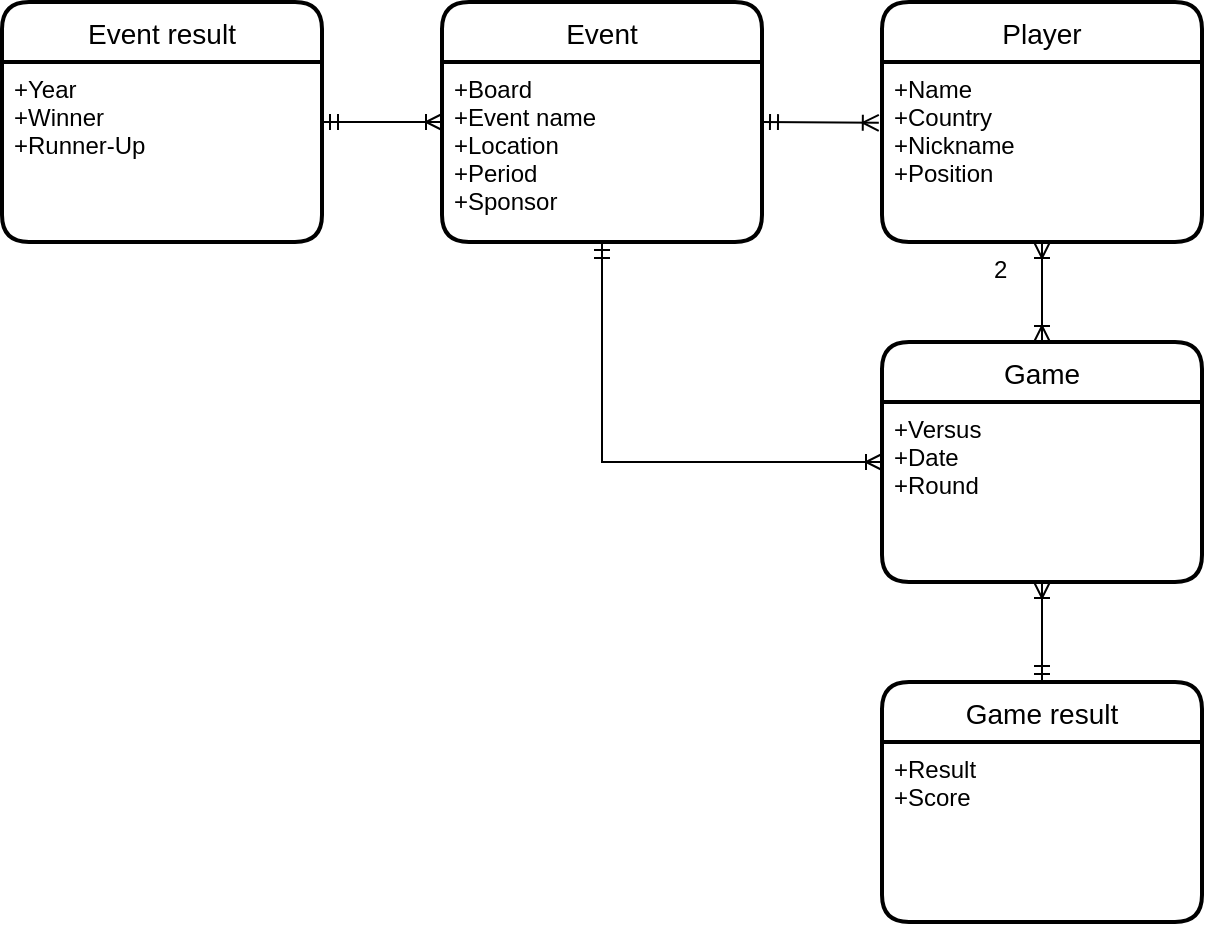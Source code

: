 <mxfile version="17.4.6" type="device" pages="2"><diagram id="_Rdcwujugox-WT3yPlry" name="Page-1"><mxGraphModel dx="1108" dy="450" grid="1" gridSize="10" guides="1" tooltips="1" connect="1" arrows="1" fold="1" page="1" pageScale="1" pageWidth="827" pageHeight="1169" background="none" math="0" shadow="0"><root><mxCell id="0"/><mxCell id="1" parent="0"/><mxCell id="Av1cnG8Iw52a4fiLnlir-1" value="Player" style="swimlane;childLayout=stackLayout;horizontal=1;startSize=30;horizontalStack=0;rounded=1;fontSize=14;fontStyle=0;strokeWidth=2;resizeParent=0;resizeLast=1;shadow=0;dashed=0;align=center;" parent="1" vertex="1"><mxGeometry x="450" y="40" width="160" height="120" as="geometry"/></mxCell><mxCell id="Av1cnG8Iw52a4fiLnlir-2" value="+Name&#10;+Country&#10;+Nickname&#10;+Position" style="align=left;strokeColor=none;fillColor=none;spacingLeft=4;fontSize=12;verticalAlign=top;resizable=0;rotatable=0;part=1;" parent="Av1cnG8Iw52a4fiLnlir-1" vertex="1"><mxGeometry y="30" width="160" height="90" as="geometry"/></mxCell><mxCell id="Av1cnG8Iw52a4fiLnlir-3" value="Game" style="swimlane;childLayout=stackLayout;horizontal=1;startSize=30;horizontalStack=0;rounded=1;fontSize=14;fontStyle=0;strokeWidth=2;resizeParent=0;resizeLast=1;shadow=0;dashed=0;align=center;" parent="1" vertex="1"><mxGeometry x="450" y="210" width="160" height="120" as="geometry"/></mxCell><mxCell id="Av1cnG8Iw52a4fiLnlir-4" value="+Versus&#10;+Date&#10;+Round" style="align=left;strokeColor=none;fillColor=none;spacingLeft=4;fontSize=12;verticalAlign=top;resizable=0;rotatable=0;part=1;" parent="Av1cnG8Iw52a4fiLnlir-3" vertex="1"><mxGeometry y="30" width="160" height="90" as="geometry"/></mxCell><mxCell id="Av1cnG8Iw52a4fiLnlir-10" value="Game result" style="swimlane;childLayout=stackLayout;horizontal=1;startSize=30;horizontalStack=0;rounded=1;fontSize=14;fontStyle=0;strokeWidth=2;resizeParent=0;resizeLast=1;shadow=0;dashed=0;align=center;" parent="1" vertex="1"><mxGeometry x="450" y="380" width="160" height="120" as="geometry"/></mxCell><mxCell id="Av1cnG8Iw52a4fiLnlir-11" value="+Result&#10;+Score" style="align=left;strokeColor=none;fillColor=none;spacingLeft=4;fontSize=12;verticalAlign=top;resizable=0;rotatable=0;part=1;" parent="Av1cnG8Iw52a4fiLnlir-10" vertex="1"><mxGeometry y="30" width="160" height="90" as="geometry"/></mxCell><mxCell id="Av1cnG8Iw52a4fiLnlir-12" value="Event" style="swimlane;childLayout=stackLayout;horizontal=1;startSize=30;horizontalStack=0;rounded=1;fontSize=14;fontStyle=0;strokeWidth=2;resizeParent=0;resizeLast=1;shadow=0;dashed=0;align=center;" parent="1" vertex="1"><mxGeometry x="230" y="40" width="160" height="120" as="geometry"/></mxCell><mxCell id="Av1cnG8Iw52a4fiLnlir-13" value="+Board&#10;+Event name&#10;+Location&#10;+Period&#10;+Sponsor" style="align=left;strokeColor=none;fillColor=none;spacingLeft=4;fontSize=12;verticalAlign=top;resizable=0;rotatable=0;part=1;" parent="Av1cnG8Iw52a4fiLnlir-12" vertex="1"><mxGeometry y="30" width="160" height="90" as="geometry"/></mxCell><mxCell id="Av1cnG8Iw52a4fiLnlir-14" value="Event result" style="swimlane;childLayout=stackLayout;horizontal=1;startSize=30;horizontalStack=0;rounded=1;fontSize=14;fontStyle=0;strokeWidth=2;resizeParent=0;resizeLast=1;shadow=0;dashed=0;align=center;" parent="1" vertex="1"><mxGeometry x="10" y="40" width="160" height="120" as="geometry"/></mxCell><mxCell id="Av1cnG8Iw52a4fiLnlir-15" value="+Year&#10;+Winner&#10;+Runner-Up" style="align=left;strokeColor=none;fillColor=none;spacingLeft=4;fontSize=12;verticalAlign=top;resizable=0;rotatable=0;part=1;" parent="Av1cnG8Iw52a4fiLnlir-14" vertex="1"><mxGeometry y="30" width="160" height="90" as="geometry"/></mxCell><mxCell id="Av1cnG8Iw52a4fiLnlir-18" value="" style="edgeStyle=entityRelationEdgeStyle;fontSize=12;html=1;endArrow=ERoneToMany;startArrow=ERmandOne;rounded=0;entryX=0.5;entryY=1;entryDx=0;entryDy=0;exitX=0.5;exitY=0;exitDx=0;exitDy=0;strokeColor=none;" parent="1" source="Av1cnG8Iw52a4fiLnlir-10" target="Av1cnG8Iw52a4fiLnlir-4" edge="1"><mxGeometry width="100" height="100" relative="1" as="geometry"><mxPoint x="310" y="290" as="sourcePoint"/><mxPoint x="400" y="290" as="targetPoint"/></mxGeometry></mxCell><mxCell id="Av1cnG8Iw52a4fiLnlir-19" value="" style="fontSize=12;html=1;endArrow=ERoneToMany;startArrow=ERmandOne;rounded=0;strokeColor=default;verticalAlign=middle;horizontal=1;entryX=0.5;entryY=1;entryDx=0;entryDy=0;exitX=0.5;exitY=0;exitDx=0;exitDy=0;" parent="1" source="Av1cnG8Iw52a4fiLnlir-10" target="Av1cnG8Iw52a4fiLnlir-4" edge="1"><mxGeometry width="100" height="100" relative="1" as="geometry"><mxPoint x="230" y="432.353" as="sourcePoint"/><mxPoint x="290" y="290" as="targetPoint"/></mxGeometry></mxCell><mxCell id="Av1cnG8Iw52a4fiLnlir-20" value="" style="fontSize=12;html=1;endArrow=ERoneToMany;startArrow=ERoneToMany;rounded=0;strokeColor=default;entryX=0.5;entryY=1;entryDx=0;entryDy=0;exitX=0.5;exitY=0;exitDx=0;exitDy=0;" parent="1" source="Av1cnG8Iw52a4fiLnlir-3" target="Av1cnG8Iw52a4fiLnlir-2" edge="1"><mxGeometry width="100" height="100" relative="1" as="geometry"><mxPoint x="310" y="290" as="sourcePoint"/><mxPoint x="410" y="190" as="targetPoint"/></mxGeometry></mxCell><mxCell id="Av1cnG8Iw52a4fiLnlir-21" value="" style="fontSize=12;html=1;endArrow=ERoneToMany;startArrow=ERmandOne;rounded=0;strokeColor=default;entryX=-0.01;entryY=0.338;entryDx=0;entryDy=0;entryPerimeter=0;" parent="1" target="Av1cnG8Iw52a4fiLnlir-2" edge="1"><mxGeometry width="100" height="100" relative="1" as="geometry"><mxPoint x="390" y="100" as="sourcePoint"/><mxPoint x="420" y="115" as="targetPoint"/></mxGeometry></mxCell><mxCell id="Av1cnG8Iw52a4fiLnlir-22" value="" style="fontSize=12;html=1;endArrow=ERoneToMany;startArrow=ERmandOne;rounded=0;strokeColor=default;" parent="1" edge="1"><mxGeometry width="100" height="100" relative="1" as="geometry"><mxPoint x="170" y="100" as="sourcePoint"/><mxPoint x="230" y="100" as="targetPoint"/></mxGeometry></mxCell><mxCell id="Av1cnG8Iw52a4fiLnlir-23" value="2" style="text;strokeColor=none;fillColor=none;spacingLeft=4;spacingRight=4;overflow=hidden;rotatable=0;points=[[0,0.5],[1,0.5]];portConstraint=eastwest;fontSize=12;" parent="1" vertex="1"><mxGeometry x="500" y="160" width="40" height="30" as="geometry"/></mxCell><mxCell id="Av1cnG8Iw52a4fiLnlir-24" value="" style="fontSize=12;html=1;endArrow=ERoneToMany;startArrow=ERmandOne;rounded=0;strokeColor=default;exitX=0.5;exitY=1;exitDx=0;exitDy=0;edgeStyle=orthogonalEdgeStyle;entryX=0;entryY=0.5;entryDx=0;entryDy=0;" parent="1" source="Av1cnG8Iw52a4fiLnlir-13" target="Av1cnG8Iw52a4fiLnlir-3" edge="1"><mxGeometry width="100" height="100" relative="1" as="geometry"><mxPoint x="310" y="290" as="sourcePoint"/><mxPoint x="310" y="300" as="targetPoint"/></mxGeometry></mxCell></root></mxGraphModel></diagram><diagram id="TTGKBb5my2imLA6kCFBj" name="Page-2"><mxGraphModel dx="1583" dy="643" grid="1" gridSize="10" guides="1" tooltips="1" connect="1" arrows="1" fold="1" page="1" pageScale="1" pageWidth="827" pageHeight="1169" math="0" shadow="0"><root><mxCell id="0"/><mxCell id="1" parent="0"/><mxCell id="MxFogXABparuhC2b75MA-1" value="Players" style="shape=table;startSize=30;container=1;collapsible=1;childLayout=tableLayout;fixedRows=1;rowLines=0;fontStyle=1;align=center;resizeLast=1;" vertex="1" parent="1"><mxGeometry x="500" y="50" width="190" height="190" as="geometry"><mxRectangle x="500" y="50" width="80" height="30" as="alternateBounds"/></mxGeometry></mxCell><mxCell id="MxFogXABparuhC2b75MA-2" value="" style="shape=tableRow;horizontal=0;startSize=0;swimlaneHead=0;swimlaneBody=0;fillColor=none;collapsible=0;dropTarget=0;points=[[0,0.5],[1,0.5]];portConstraint=eastwest;top=0;left=0;right=0;bottom=1;" vertex="1" parent="MxFogXABparuhC2b75MA-1"><mxGeometry y="30" width="190" height="30" as="geometry"/></mxCell><mxCell id="MxFogXABparuhC2b75MA-3" value="PK" style="shape=partialRectangle;connectable=0;fillColor=none;top=0;left=0;bottom=0;right=0;fontStyle=1;overflow=hidden;" vertex="1" parent="MxFogXABparuhC2b75MA-2"><mxGeometry width="60" height="30" as="geometry"><mxRectangle width="60" height="30" as="alternateBounds"/></mxGeometry></mxCell><mxCell id="MxFogXABparuhC2b75MA-4" value="Name(String)" style="shape=partialRectangle;connectable=0;fillColor=none;top=0;left=0;bottom=0;right=0;align=left;spacingLeft=6;fontStyle=5;overflow=hidden;" vertex="1" parent="MxFogXABparuhC2b75MA-2"><mxGeometry x="60" width="130" height="30" as="geometry"><mxRectangle width="130" height="30" as="alternateBounds"/></mxGeometry></mxCell><mxCell id="MxFogXABparuhC2b75MA-5" value="" style="shape=tableRow;horizontal=0;startSize=0;swimlaneHead=0;swimlaneBody=0;fillColor=none;collapsible=0;dropTarget=0;points=[[0,0.5],[1,0.5]];portConstraint=eastwest;top=0;left=0;right=0;bottom=0;" vertex="1" parent="MxFogXABparuhC2b75MA-1"><mxGeometry y="60" width="190" height="30" as="geometry"/></mxCell><mxCell id="MxFogXABparuhC2b75MA-6" value="" style="shape=partialRectangle;connectable=0;fillColor=none;top=0;left=0;bottom=0;right=0;editable=1;overflow=hidden;" vertex="1" parent="MxFogXABparuhC2b75MA-5"><mxGeometry width="60" height="30" as="geometry"><mxRectangle width="60" height="30" as="alternateBounds"/></mxGeometry></mxCell><mxCell id="MxFogXABparuhC2b75MA-7" value="Country(String)" style="shape=partialRectangle;connectable=0;fillColor=none;top=0;left=0;bottom=0;right=0;align=left;spacingLeft=6;overflow=hidden;" vertex="1" parent="MxFogXABparuhC2b75MA-5"><mxGeometry x="60" width="130" height="30" as="geometry"><mxRectangle width="130" height="30" as="alternateBounds"/></mxGeometry></mxCell><mxCell id="MxFogXABparuhC2b75MA-8" value="" style="shape=tableRow;horizontal=0;startSize=0;swimlaneHead=0;swimlaneBody=0;fillColor=none;collapsible=0;dropTarget=0;points=[[0,0.5],[1,0.5]];portConstraint=eastwest;top=0;left=0;right=0;bottom=0;" vertex="1" parent="MxFogXABparuhC2b75MA-1"><mxGeometry y="90" width="190" height="30" as="geometry"/></mxCell><mxCell id="MxFogXABparuhC2b75MA-9" value="" style="shape=partialRectangle;connectable=0;fillColor=none;top=0;left=0;bottom=0;right=0;editable=1;overflow=hidden;" vertex="1" parent="MxFogXABparuhC2b75MA-8"><mxGeometry width="60" height="30" as="geometry"><mxRectangle width="60" height="30" as="alternateBounds"/></mxGeometry></mxCell><mxCell id="MxFogXABparuhC2b75MA-10" value="Nickname(String)" style="shape=partialRectangle;connectable=0;fillColor=none;top=0;left=0;bottom=0;right=0;align=left;spacingLeft=6;overflow=hidden;" vertex="1" parent="MxFogXABparuhC2b75MA-8"><mxGeometry x="60" width="130" height="30" as="geometry"><mxRectangle width="130" height="30" as="alternateBounds"/></mxGeometry></mxCell><mxCell id="MxFogXABparuhC2b75MA-11" value="" style="shape=tableRow;horizontal=0;startSize=0;swimlaneHead=0;swimlaneBody=0;fillColor=none;collapsible=0;dropTarget=0;points=[[0,0.5],[1,0.5]];portConstraint=eastwest;top=0;left=0;right=0;bottom=0;" vertex="1" parent="MxFogXABparuhC2b75MA-1"><mxGeometry y="120" width="190" height="30" as="geometry"/></mxCell><mxCell id="MxFogXABparuhC2b75MA-12" value="" style="shape=partialRectangle;connectable=0;fillColor=none;top=0;left=0;bottom=0;right=0;editable=1;overflow=hidden;" vertex="1" parent="MxFogXABparuhC2b75MA-11"><mxGeometry width="60" height="30" as="geometry"><mxRectangle width="60" height="30" as="alternateBounds"/></mxGeometry></mxCell><mxCell id="MxFogXABparuhC2b75MA-13" value="Position(Int)" style="shape=partialRectangle;connectable=0;fillColor=none;top=0;left=0;bottom=0;right=0;align=left;spacingLeft=6;overflow=hidden;" vertex="1" parent="MxFogXABparuhC2b75MA-11"><mxGeometry x="60" width="130" height="30" as="geometry"><mxRectangle width="130" height="30" as="alternateBounds"/></mxGeometry></mxCell><mxCell id="caNvFgbMIkK2kxJYzI7p-4" value="" style="shape=tableRow;horizontal=0;startSize=0;swimlaneHead=0;swimlaneBody=0;fillColor=none;collapsible=0;dropTarget=0;points=[[0,0.5],[1,0.5]];portConstraint=eastwest;top=0;left=0;right=0;bottom=0;" vertex="1" parent="MxFogXABparuhC2b75MA-1"><mxGeometry y="150" width="190" height="30" as="geometry"/></mxCell><mxCell id="caNvFgbMIkK2kxJYzI7p-5" value="" style="shape=partialRectangle;connectable=0;fillColor=none;top=0;left=0;bottom=0;right=0;editable=1;overflow=hidden;" vertex="1" parent="caNvFgbMIkK2kxJYzI7p-4"><mxGeometry width="60" height="30" as="geometry"><mxRectangle width="60" height="30" as="alternateBounds"/></mxGeometry></mxCell><mxCell id="caNvFgbMIkK2kxJYzI7p-6" value="ID(Int)" style="shape=partialRectangle;connectable=0;fillColor=none;top=0;left=0;bottom=0;right=0;align=left;spacingLeft=6;overflow=hidden;" vertex="1" parent="caNvFgbMIkK2kxJYzI7p-4"><mxGeometry x="60" width="130" height="30" as="geometry"><mxRectangle width="130" height="30" as="alternateBounds"/></mxGeometry></mxCell><mxCell id="cGBxWHu0pCa4OHHbGDls-1" value="Events" style="shape=table;startSize=30;container=1;collapsible=1;childLayout=tableLayout;fixedRows=1;rowLines=0;fontStyle=1;align=center;resizeLast=1;" vertex="1" parent="1"><mxGeometry x="224" y="45" width="190" height="200" as="geometry"/></mxCell><mxCell id="cGBxWHu0pCa4OHHbGDls-2" value="" style="shape=tableRow;horizontal=0;startSize=0;swimlaneHead=0;swimlaneBody=0;fillColor=none;collapsible=0;dropTarget=0;points=[[0,0.5],[1,0.5]];portConstraint=eastwest;top=0;left=0;right=0;bottom=1;" vertex="1" parent="cGBxWHu0pCa4OHHbGDls-1"><mxGeometry y="30" width="190" height="40" as="geometry"/></mxCell><mxCell id="cGBxWHu0pCa4OHHbGDls-3" value="PK, FK1" style="shape=partialRectangle;connectable=0;fillColor=none;top=0;left=0;bottom=0;right=0;fontStyle=1;overflow=hidden;" vertex="1" parent="cGBxWHu0pCa4OHHbGDls-2"><mxGeometry width="60" height="40" as="geometry"><mxRectangle width="60" height="40" as="alternateBounds"/></mxGeometry></mxCell><mxCell id="cGBxWHu0pCa4OHHbGDls-4" value="Name(String)" style="shape=partialRectangle;connectable=0;fillColor=none;top=0;left=0;bottom=0;right=0;align=left;spacingLeft=6;fontStyle=5;overflow=hidden;" vertex="1" parent="cGBxWHu0pCa4OHHbGDls-2"><mxGeometry x="60" width="130" height="40" as="geometry"><mxRectangle width="130" height="40" as="alternateBounds"/></mxGeometry></mxCell><mxCell id="cGBxWHu0pCa4OHHbGDls-5" value="" style="shape=tableRow;horizontal=0;startSize=0;swimlaneHead=0;swimlaneBody=0;fillColor=none;collapsible=0;dropTarget=0;points=[[0,0.5],[1,0.5]];portConstraint=eastwest;top=0;left=0;right=0;bottom=0;" vertex="1" parent="cGBxWHu0pCa4OHHbGDls-1"><mxGeometry y="70" width="190" height="30" as="geometry"/></mxCell><mxCell id="cGBxWHu0pCa4OHHbGDls-6" value="" style="shape=partialRectangle;connectable=0;fillColor=none;top=0;left=0;bottom=0;right=0;editable=1;overflow=hidden;" vertex="1" parent="cGBxWHu0pCa4OHHbGDls-5"><mxGeometry width="60" height="30" as="geometry"><mxRectangle width="60" height="30" as="alternateBounds"/></mxGeometry></mxCell><mxCell id="cGBxWHu0pCa4OHHbGDls-7" value="Board(String)" style="shape=partialRectangle;connectable=0;fillColor=none;top=0;left=0;bottom=0;right=0;align=left;spacingLeft=6;overflow=hidden;" vertex="1" parent="cGBxWHu0pCa4OHHbGDls-5"><mxGeometry x="60" width="130" height="30" as="geometry"><mxRectangle width="130" height="30" as="alternateBounds"/></mxGeometry></mxCell><mxCell id="cGBxWHu0pCa4OHHbGDls-8" value="" style="shape=tableRow;horizontal=0;startSize=0;swimlaneHead=0;swimlaneBody=0;fillColor=none;collapsible=0;dropTarget=0;points=[[0,0.5],[1,0.5]];portConstraint=eastwest;top=0;left=0;right=0;bottom=0;" vertex="1" parent="cGBxWHu0pCa4OHHbGDls-1"><mxGeometry y="100" width="190" height="30" as="geometry"/></mxCell><mxCell id="cGBxWHu0pCa4OHHbGDls-9" value="" style="shape=partialRectangle;connectable=0;fillColor=none;top=0;left=0;bottom=0;right=0;editable=1;overflow=hidden;" vertex="1" parent="cGBxWHu0pCa4OHHbGDls-8"><mxGeometry width="60" height="30" as="geometry"><mxRectangle width="60" height="30" as="alternateBounds"/></mxGeometry></mxCell><mxCell id="cGBxWHu0pCa4OHHbGDls-10" value="Location(String)" style="shape=partialRectangle;connectable=0;fillColor=none;top=0;left=0;bottom=0;right=0;align=left;spacingLeft=6;overflow=hidden;" vertex="1" parent="cGBxWHu0pCa4OHHbGDls-8"><mxGeometry x="60" width="130" height="30" as="geometry"><mxRectangle width="130" height="30" as="alternateBounds"/></mxGeometry></mxCell><mxCell id="cGBxWHu0pCa4OHHbGDls-11" value="" style="shape=tableRow;horizontal=0;startSize=0;swimlaneHead=0;swimlaneBody=0;fillColor=none;collapsible=0;dropTarget=0;points=[[0,0.5],[1,0.5]];portConstraint=eastwest;top=0;left=0;right=0;bottom=0;" vertex="1" parent="cGBxWHu0pCa4OHHbGDls-1"><mxGeometry y="130" width="190" height="30" as="geometry"/></mxCell><mxCell id="cGBxWHu0pCa4OHHbGDls-12" value="" style="shape=partialRectangle;connectable=0;fillColor=none;top=0;left=0;bottom=0;right=0;editable=1;overflow=hidden;" vertex="1" parent="cGBxWHu0pCa4OHHbGDls-11"><mxGeometry width="60" height="30" as="geometry"><mxRectangle width="60" height="30" as="alternateBounds"/></mxGeometry></mxCell><mxCell id="cGBxWHu0pCa4OHHbGDls-13" value="Period(Datetime)" style="shape=partialRectangle;connectable=0;fillColor=none;top=0;left=0;bottom=0;right=0;align=left;spacingLeft=6;overflow=hidden;" vertex="1" parent="cGBxWHu0pCa4OHHbGDls-11"><mxGeometry x="60" width="130" height="30" as="geometry"><mxRectangle width="130" height="30" as="alternateBounds"/></mxGeometry></mxCell><mxCell id="4QvHXVtO6ZL0Z9vosDmT-1" value="" style="shape=tableRow;horizontal=0;startSize=0;swimlaneHead=0;swimlaneBody=0;fillColor=none;collapsible=0;dropTarget=0;points=[[0,0.5],[1,0.5]];portConstraint=eastwest;top=0;left=0;right=0;bottom=0;" vertex="1" parent="cGBxWHu0pCa4OHHbGDls-1"><mxGeometry y="160" width="190" height="30" as="geometry"/></mxCell><mxCell id="4QvHXVtO6ZL0Z9vosDmT-2" value="" style="shape=partialRectangle;connectable=0;fillColor=none;top=0;left=0;bottom=0;right=0;editable=1;overflow=hidden;" vertex="1" parent="4QvHXVtO6ZL0Z9vosDmT-1"><mxGeometry width="60" height="30" as="geometry"><mxRectangle width="60" height="30" as="alternateBounds"/></mxGeometry></mxCell><mxCell id="4QvHXVtO6ZL0Z9vosDmT-3" value="Sponsor(String)" style="shape=partialRectangle;connectable=0;fillColor=none;top=0;left=0;bottom=0;right=0;align=left;spacingLeft=6;overflow=hidden;" vertex="1" parent="4QvHXVtO6ZL0Z9vosDmT-1"><mxGeometry x="60" width="130" height="30" as="geometry"><mxRectangle width="130" height="30" as="alternateBounds"/></mxGeometry></mxCell><mxCell id="tykwFwpMgBu7zWz0Baxg-1" value="Games" style="shape=table;startSize=30;container=1;collapsible=1;childLayout=tableLayout;fixedRows=1;rowLines=0;fontStyle=1;align=center;resizeLast=1;" vertex="1" parent="1"><mxGeometry x="500" y="270" width="180" height="190.0" as="geometry"/></mxCell><mxCell id="tykwFwpMgBu7zWz0Baxg-2" value="" style="shape=tableRow;horizontal=0;startSize=0;swimlaneHead=0;swimlaneBody=0;fillColor=none;collapsible=0;dropTarget=0;points=[[0,0.5],[1,0.5]];portConstraint=eastwest;top=0;left=0;right=0;bottom=1;" vertex="1" parent="tykwFwpMgBu7zWz0Baxg-1"><mxGeometry y="30" width="180" height="30" as="geometry"/></mxCell><mxCell id="tykwFwpMgBu7zWz0Baxg-3" value="PK,FK1" style="shape=partialRectangle;connectable=0;fillColor=none;top=0;left=0;bottom=0;right=0;fontStyle=1;overflow=hidden;" vertex="1" parent="tykwFwpMgBu7zWz0Baxg-2"><mxGeometry width="60" height="30" as="geometry"><mxRectangle width="60" height="30" as="alternateBounds"/></mxGeometry></mxCell><mxCell id="tykwFwpMgBu7zWz0Baxg-4" value="ID(Int)" style="shape=partialRectangle;connectable=0;fillColor=none;top=0;left=0;bottom=0;right=0;align=left;spacingLeft=6;fontStyle=5;overflow=hidden;" vertex="1" parent="tykwFwpMgBu7zWz0Baxg-2"><mxGeometry x="60" width="120" height="30" as="geometry"><mxRectangle width="120" height="30" as="alternateBounds"/></mxGeometry></mxCell><mxCell id="lFSfBv0ROgjHOHGcGzrP-1" value="" style="shape=tableRow;horizontal=0;startSize=0;swimlaneHead=0;swimlaneBody=0;fillColor=none;collapsible=0;dropTarget=0;points=[[0,0.5],[1,0.5]];portConstraint=eastwest;top=0;left=0;right=0;bottom=1;" vertex="1" parent="tykwFwpMgBu7zWz0Baxg-1"><mxGeometry y="60" width="180" height="30" as="geometry"/></mxCell><mxCell id="lFSfBv0ROgjHOHGcGzrP-2" value="PK" style="shape=partialRectangle;connectable=0;fillColor=none;top=0;left=0;bottom=0;right=0;fontStyle=1;overflow=hidden;" vertex="1" parent="lFSfBv0ROgjHOHGcGzrP-1"><mxGeometry width="60" height="30" as="geometry"><mxRectangle width="60" height="30" as="alternateBounds"/></mxGeometry></mxCell><mxCell id="lFSfBv0ROgjHOHGcGzrP-3" value="Event name(String)" style="shape=partialRectangle;connectable=0;fillColor=none;top=0;left=0;bottom=0;right=0;align=left;spacingLeft=6;fontStyle=5;overflow=hidden;" vertex="1" parent="lFSfBv0ROgjHOHGcGzrP-1"><mxGeometry x="60" width="120" height="30" as="geometry"><mxRectangle width="120" height="30" as="alternateBounds"/></mxGeometry></mxCell><mxCell id="tykwFwpMgBu7zWz0Baxg-5" value="" style="shape=tableRow;horizontal=0;startSize=0;swimlaneHead=0;swimlaneBody=0;fillColor=none;collapsible=0;dropTarget=0;points=[[0,0.5],[1,0.5]];portConstraint=eastwest;top=0;left=0;right=0;bottom=0;" vertex="1" parent="tykwFwpMgBu7zWz0Baxg-1"><mxGeometry y="90" width="180" height="30" as="geometry"/></mxCell><mxCell id="tykwFwpMgBu7zWz0Baxg-6" value="" style="shape=partialRectangle;connectable=0;fillColor=none;top=0;left=0;bottom=0;right=0;editable=1;overflow=hidden;" vertex="1" parent="tykwFwpMgBu7zWz0Baxg-5"><mxGeometry width="60" height="30" as="geometry"><mxRectangle width="60" height="30" as="alternateBounds"/></mxGeometry></mxCell><mxCell id="tykwFwpMgBu7zWz0Baxg-7" value="Versus(String)" style="shape=partialRectangle;connectable=0;fillColor=none;top=0;left=0;bottom=0;right=0;align=left;spacingLeft=6;overflow=hidden;" vertex="1" parent="tykwFwpMgBu7zWz0Baxg-5"><mxGeometry x="60" width="120" height="30" as="geometry"><mxRectangle width="120" height="30" as="alternateBounds"/></mxGeometry></mxCell><mxCell id="tykwFwpMgBu7zWz0Baxg-8" value="" style="shape=tableRow;horizontal=0;startSize=0;swimlaneHead=0;swimlaneBody=0;fillColor=none;collapsible=0;dropTarget=0;points=[[0,0.5],[1,0.5]];portConstraint=eastwest;top=0;left=0;right=0;bottom=0;" vertex="1" parent="tykwFwpMgBu7zWz0Baxg-1"><mxGeometry y="120" width="180" height="30" as="geometry"/></mxCell><mxCell id="tykwFwpMgBu7zWz0Baxg-9" value="" style="shape=partialRectangle;connectable=0;fillColor=none;top=0;left=0;bottom=0;right=0;editable=1;overflow=hidden;" vertex="1" parent="tykwFwpMgBu7zWz0Baxg-8"><mxGeometry width="60" height="30" as="geometry"><mxRectangle width="60" height="30" as="alternateBounds"/></mxGeometry></mxCell><mxCell id="tykwFwpMgBu7zWz0Baxg-10" value="Date(Datetime)" style="shape=partialRectangle;connectable=0;fillColor=none;top=0;left=0;bottom=0;right=0;align=left;spacingLeft=6;overflow=hidden;" vertex="1" parent="tykwFwpMgBu7zWz0Baxg-8"><mxGeometry x="60" width="120" height="30" as="geometry"><mxRectangle width="120" height="30" as="alternateBounds"/></mxGeometry></mxCell><mxCell id="tykwFwpMgBu7zWz0Baxg-11" value="" style="shape=tableRow;horizontal=0;startSize=0;swimlaneHead=0;swimlaneBody=0;fillColor=none;collapsible=0;dropTarget=0;points=[[0,0.5],[1,0.5]];portConstraint=eastwest;top=0;left=0;right=0;bottom=0;" vertex="1" parent="tykwFwpMgBu7zWz0Baxg-1"><mxGeometry y="150" width="180" height="30" as="geometry"/></mxCell><mxCell id="tykwFwpMgBu7zWz0Baxg-12" value="" style="shape=partialRectangle;connectable=0;fillColor=none;top=0;left=0;bottom=0;right=0;editable=1;overflow=hidden;" vertex="1" parent="tykwFwpMgBu7zWz0Baxg-11"><mxGeometry width="60" height="30" as="geometry"><mxRectangle width="60" height="30" as="alternateBounds"/></mxGeometry></mxCell><mxCell id="tykwFwpMgBu7zWz0Baxg-13" value="Round(String)" style="shape=partialRectangle;connectable=0;fillColor=none;top=0;left=0;bottom=0;right=0;align=left;spacingLeft=6;overflow=hidden;" vertex="1" parent="tykwFwpMgBu7zWz0Baxg-11"><mxGeometry x="60" width="120" height="30" as="geometry"><mxRectangle width="120" height="30" as="alternateBounds"/></mxGeometry></mxCell><mxCell id="B7coWSAsCVvoOSuGJpBp-1" value="Games results" style="shape=table;startSize=30;container=1;collapsible=1;childLayout=tableLayout;fixedRows=1;rowLines=0;fontStyle=1;align=center;resizeLast=1;" vertex="1" parent="1"><mxGeometry x="510" y="490" width="180" height="150" as="geometry"/></mxCell><mxCell id="B7coWSAsCVvoOSuGJpBp-2" value="" style="shape=tableRow;horizontal=0;startSize=0;swimlaneHead=0;swimlaneBody=0;fillColor=none;collapsible=0;dropTarget=0;points=[[0,0.5],[1,0.5]];portConstraint=eastwest;top=0;left=0;right=0;bottom=1;" vertex="1" parent="B7coWSAsCVvoOSuGJpBp-1"><mxGeometry y="30" width="180" height="30" as="geometry"/></mxCell><mxCell id="B7coWSAsCVvoOSuGJpBp-3" value="FK1" style="shape=partialRectangle;connectable=0;fillColor=none;top=0;left=0;bottom=0;right=0;fontStyle=1;overflow=hidden;" vertex="1" parent="B7coWSAsCVvoOSuGJpBp-2"><mxGeometry width="30" height="30" as="geometry"><mxRectangle width="30" height="30" as="alternateBounds"/></mxGeometry></mxCell><mxCell id="B7coWSAsCVvoOSuGJpBp-4" value="Game ID(Int)" style="shape=partialRectangle;connectable=0;fillColor=none;top=0;left=0;bottom=0;right=0;align=left;spacingLeft=6;fontStyle=5;overflow=hidden;" vertex="1" parent="B7coWSAsCVvoOSuGJpBp-2"><mxGeometry x="30" width="150" height="30" as="geometry"><mxRectangle width="150" height="30" as="alternateBounds"/></mxGeometry></mxCell><mxCell id="B7coWSAsCVvoOSuGJpBp-5" value="" style="shape=tableRow;horizontal=0;startSize=0;swimlaneHead=0;swimlaneBody=0;fillColor=none;collapsible=0;dropTarget=0;points=[[0,0.5],[1,0.5]];portConstraint=eastwest;top=0;left=0;right=0;bottom=0;" vertex="1" parent="B7coWSAsCVvoOSuGJpBp-1"><mxGeometry y="60" width="180" height="30" as="geometry"/></mxCell><mxCell id="B7coWSAsCVvoOSuGJpBp-6" value="" style="shape=partialRectangle;connectable=0;fillColor=none;top=0;left=0;bottom=0;right=0;editable=1;overflow=hidden;" vertex="1" parent="B7coWSAsCVvoOSuGJpBp-5"><mxGeometry width="30" height="30" as="geometry"><mxRectangle width="30" height="30" as="alternateBounds"/></mxGeometry></mxCell><mxCell id="B7coWSAsCVvoOSuGJpBp-7" value="Result(String)" style="shape=partialRectangle;connectable=0;fillColor=none;top=0;left=0;bottom=0;right=0;align=left;spacingLeft=6;overflow=hidden;" vertex="1" parent="B7coWSAsCVvoOSuGJpBp-5"><mxGeometry x="30" width="150" height="30" as="geometry"><mxRectangle width="150" height="30" as="alternateBounds"/></mxGeometry></mxCell><mxCell id="B7coWSAsCVvoOSuGJpBp-8" value="" style="shape=tableRow;horizontal=0;startSize=0;swimlaneHead=0;swimlaneBody=0;fillColor=none;collapsible=0;dropTarget=0;points=[[0,0.5],[1,0.5]];portConstraint=eastwest;top=0;left=0;right=0;bottom=0;" vertex="1" parent="B7coWSAsCVvoOSuGJpBp-1"><mxGeometry y="90" width="180" height="30" as="geometry"/></mxCell><mxCell id="B7coWSAsCVvoOSuGJpBp-9" value="" style="shape=partialRectangle;connectable=0;fillColor=none;top=0;left=0;bottom=0;right=0;editable=1;overflow=hidden;" vertex="1" parent="B7coWSAsCVvoOSuGJpBp-8"><mxGeometry width="30" height="30" as="geometry"><mxRectangle width="30" height="30" as="alternateBounds"/></mxGeometry></mxCell><mxCell id="B7coWSAsCVvoOSuGJpBp-10" value="Score(Int)" style="shape=partialRectangle;connectable=0;fillColor=none;top=0;left=0;bottom=0;right=0;align=left;spacingLeft=6;overflow=hidden;" vertex="1" parent="B7coWSAsCVvoOSuGJpBp-8"><mxGeometry x="30" width="150" height="30" as="geometry"><mxRectangle width="150" height="30" as="alternateBounds"/></mxGeometry></mxCell><mxCell id="B7coWSAsCVvoOSuGJpBp-11" value="" style="shape=tableRow;horizontal=0;startSize=0;swimlaneHead=0;swimlaneBody=0;fillColor=none;collapsible=0;dropTarget=0;points=[[0,0.5],[1,0.5]];portConstraint=eastwest;top=0;left=0;right=0;bottom=0;" vertex="1" parent="B7coWSAsCVvoOSuGJpBp-1"><mxGeometry y="120" width="180" height="20" as="geometry"/></mxCell><mxCell id="B7coWSAsCVvoOSuGJpBp-12" value="" style="shape=partialRectangle;connectable=0;fillColor=none;top=0;left=0;bottom=0;right=0;editable=1;overflow=hidden;" vertex="1" parent="B7coWSAsCVvoOSuGJpBp-11"><mxGeometry width="30" height="20" as="geometry"><mxRectangle width="30" height="20" as="alternateBounds"/></mxGeometry></mxCell><mxCell id="B7coWSAsCVvoOSuGJpBp-13" value="" style="shape=partialRectangle;connectable=0;fillColor=none;top=0;left=0;bottom=0;right=0;align=left;spacingLeft=6;overflow=hidden;" vertex="1" parent="B7coWSAsCVvoOSuGJpBp-11"><mxGeometry x="30" width="150" height="20" as="geometry"><mxRectangle width="150" height="20" as="alternateBounds"/></mxGeometry></mxCell><mxCell id="C43aqYuHtXtnWCO1lJO5-1" style="edgeStyle=orthogonalEdgeStyle;rounded=0;orthogonalLoop=1;jettySize=auto;html=1;exitX=0;exitY=0.5;exitDx=0;exitDy=0;entryX=0;entryY=0.5;entryDx=0;entryDy=0;" edge="1" parent="1" source="MxFogXABparuhC2b75MA-2" target="tykwFwpMgBu7zWz0Baxg-2"><mxGeometry relative="1" as="geometry"><mxPoint x="480" y="310" as="targetPoint"/></mxGeometry></mxCell><mxCell id="XiZBJEKuuUyZ1l8TPZe1-1" style="edgeStyle=orthogonalEdgeStyle;rounded=0;orthogonalLoop=1;jettySize=auto;html=1;entryX=1;entryY=0.5;entryDx=0;entryDy=0;" edge="1" parent="1" source="tykwFwpMgBu7zWz0Baxg-2" target="B7coWSAsCVvoOSuGJpBp-2"><mxGeometry relative="1" as="geometry"/></mxCell><mxCell id="FSfHB69bjPS9ajeaePcv-1" value="Events results" style="shape=table;startSize=30;container=1;collapsible=1;childLayout=tableLayout;fixedRows=1;rowLines=0;fontStyle=1;align=center;resizeLast=1;" vertex="1" parent="1"><mxGeometry x="224" y="310" width="180" height="160" as="geometry"/></mxCell><mxCell id="FSfHB69bjPS9ajeaePcv-2" value="" style="shape=tableRow;horizontal=0;startSize=0;swimlaneHead=0;swimlaneBody=0;fillColor=none;collapsible=0;dropTarget=0;points=[[0,0.5],[1,0.5]];portConstraint=eastwest;top=0;left=0;right=0;bottom=1;" vertex="1" parent="FSfHB69bjPS9ajeaePcv-1"><mxGeometry y="30" width="180" height="30" as="geometry"/></mxCell><mxCell id="FSfHB69bjPS9ajeaePcv-3" value="FK1" style="shape=partialRectangle;connectable=0;fillColor=none;top=0;left=0;bottom=0;right=0;fontStyle=1;overflow=hidden;" vertex="1" parent="FSfHB69bjPS9ajeaePcv-2"><mxGeometry width="30" height="30" as="geometry"><mxRectangle width="30" height="30" as="alternateBounds"/></mxGeometry></mxCell><mxCell id="FSfHB69bjPS9ajeaePcv-4" value="Event name(String)" style="shape=partialRectangle;connectable=0;fillColor=none;top=0;left=0;bottom=0;right=0;align=left;spacingLeft=6;fontStyle=5;overflow=hidden;" vertex="1" parent="FSfHB69bjPS9ajeaePcv-2"><mxGeometry x="30" width="150" height="30" as="geometry"><mxRectangle width="150" height="30" as="alternateBounds"/></mxGeometry></mxCell><mxCell id="FSfHB69bjPS9ajeaePcv-5" value="" style="shape=tableRow;horizontal=0;startSize=0;swimlaneHead=0;swimlaneBody=0;fillColor=none;collapsible=0;dropTarget=0;points=[[0,0.5],[1,0.5]];portConstraint=eastwest;top=0;left=0;right=0;bottom=0;" vertex="1" parent="FSfHB69bjPS9ajeaePcv-1"><mxGeometry y="60" width="180" height="30" as="geometry"/></mxCell><mxCell id="FSfHB69bjPS9ajeaePcv-6" value="" style="shape=partialRectangle;connectable=0;fillColor=none;top=0;left=0;bottom=0;right=0;editable=1;overflow=hidden;" vertex="1" parent="FSfHB69bjPS9ajeaePcv-5"><mxGeometry width="30" height="30" as="geometry"><mxRectangle width="30" height="30" as="alternateBounds"/></mxGeometry></mxCell><mxCell id="FSfHB69bjPS9ajeaePcv-7" value="Year(Int)" style="shape=partialRectangle;connectable=0;fillColor=none;top=0;left=0;bottom=0;right=0;align=left;spacingLeft=6;overflow=hidden;" vertex="1" parent="FSfHB69bjPS9ajeaePcv-5"><mxGeometry x="30" width="150" height="30" as="geometry"><mxRectangle width="150" height="30" as="alternateBounds"/></mxGeometry></mxCell><mxCell id="FSfHB69bjPS9ajeaePcv-8" value="" style="shape=tableRow;horizontal=0;startSize=0;swimlaneHead=0;swimlaneBody=0;fillColor=none;collapsible=0;dropTarget=0;points=[[0,0.5],[1,0.5]];portConstraint=eastwest;top=0;left=0;right=0;bottom=0;" vertex="1" parent="FSfHB69bjPS9ajeaePcv-1"><mxGeometry y="90" width="180" height="30" as="geometry"/></mxCell><mxCell id="FSfHB69bjPS9ajeaePcv-9" value="" style="shape=partialRectangle;connectable=0;fillColor=none;top=0;left=0;bottom=0;right=0;editable=1;overflow=hidden;" vertex="1" parent="FSfHB69bjPS9ajeaePcv-8"><mxGeometry width="30" height="30" as="geometry"><mxRectangle width="30" height="30" as="alternateBounds"/></mxGeometry></mxCell><mxCell id="FSfHB69bjPS9ajeaePcv-10" value="Winner(String)" style="shape=partialRectangle;connectable=0;fillColor=none;top=0;left=0;bottom=0;right=0;align=left;spacingLeft=6;overflow=hidden;" vertex="1" parent="FSfHB69bjPS9ajeaePcv-8"><mxGeometry x="30" width="150" height="30" as="geometry"><mxRectangle width="150" height="30" as="alternateBounds"/></mxGeometry></mxCell><mxCell id="FSfHB69bjPS9ajeaePcv-11" value="" style="shape=tableRow;horizontal=0;startSize=0;swimlaneHead=0;swimlaneBody=0;fillColor=none;collapsible=0;dropTarget=0;points=[[0,0.5],[1,0.5]];portConstraint=eastwest;top=0;left=0;right=0;bottom=0;" vertex="1" parent="FSfHB69bjPS9ajeaePcv-1"><mxGeometry y="120" width="180" height="30" as="geometry"/></mxCell><mxCell id="FSfHB69bjPS9ajeaePcv-12" value="" style="shape=partialRectangle;connectable=0;fillColor=none;top=0;left=0;bottom=0;right=0;editable=1;overflow=hidden;" vertex="1" parent="FSfHB69bjPS9ajeaePcv-11"><mxGeometry width="30" height="30" as="geometry"><mxRectangle width="30" height="30" as="alternateBounds"/></mxGeometry></mxCell><mxCell id="FSfHB69bjPS9ajeaePcv-13" value="Runner-Up(String)" style="shape=partialRectangle;connectable=0;fillColor=none;top=0;left=0;bottom=0;right=0;align=left;spacingLeft=6;overflow=hidden;" vertex="1" parent="FSfHB69bjPS9ajeaePcv-11"><mxGeometry x="30" width="150" height="30" as="geometry"><mxRectangle width="150" height="30" as="alternateBounds"/></mxGeometry></mxCell><mxCell id="lFSfBv0ROgjHOHGcGzrP-7" style="edgeStyle=orthogonalEdgeStyle;rounded=0;orthogonalLoop=1;jettySize=auto;html=1;entryX=1;entryY=0.5;entryDx=0;entryDy=0;" edge="1" parent="1" source="lFSfBv0ROgjHOHGcGzrP-1" target="cGBxWHu0pCa4OHHbGDls-2"><mxGeometry relative="1" as="geometry"><mxPoint x="360" y="100.0" as="targetPoint"/></mxGeometry></mxCell><mxCell id="lFSfBv0ROgjHOHGcGzrP-8" style="edgeStyle=orthogonalEdgeStyle;rounded=0;orthogonalLoop=1;jettySize=auto;html=1;entryX=0;entryY=0.5;entryDx=0;entryDy=0;" edge="1" parent="1" source="cGBxWHu0pCa4OHHbGDls-2" target="FSfHB69bjPS9ajeaePcv-2"><mxGeometry relative="1" as="geometry"/></mxCell></root></mxGraphModel></diagram></mxfile>
